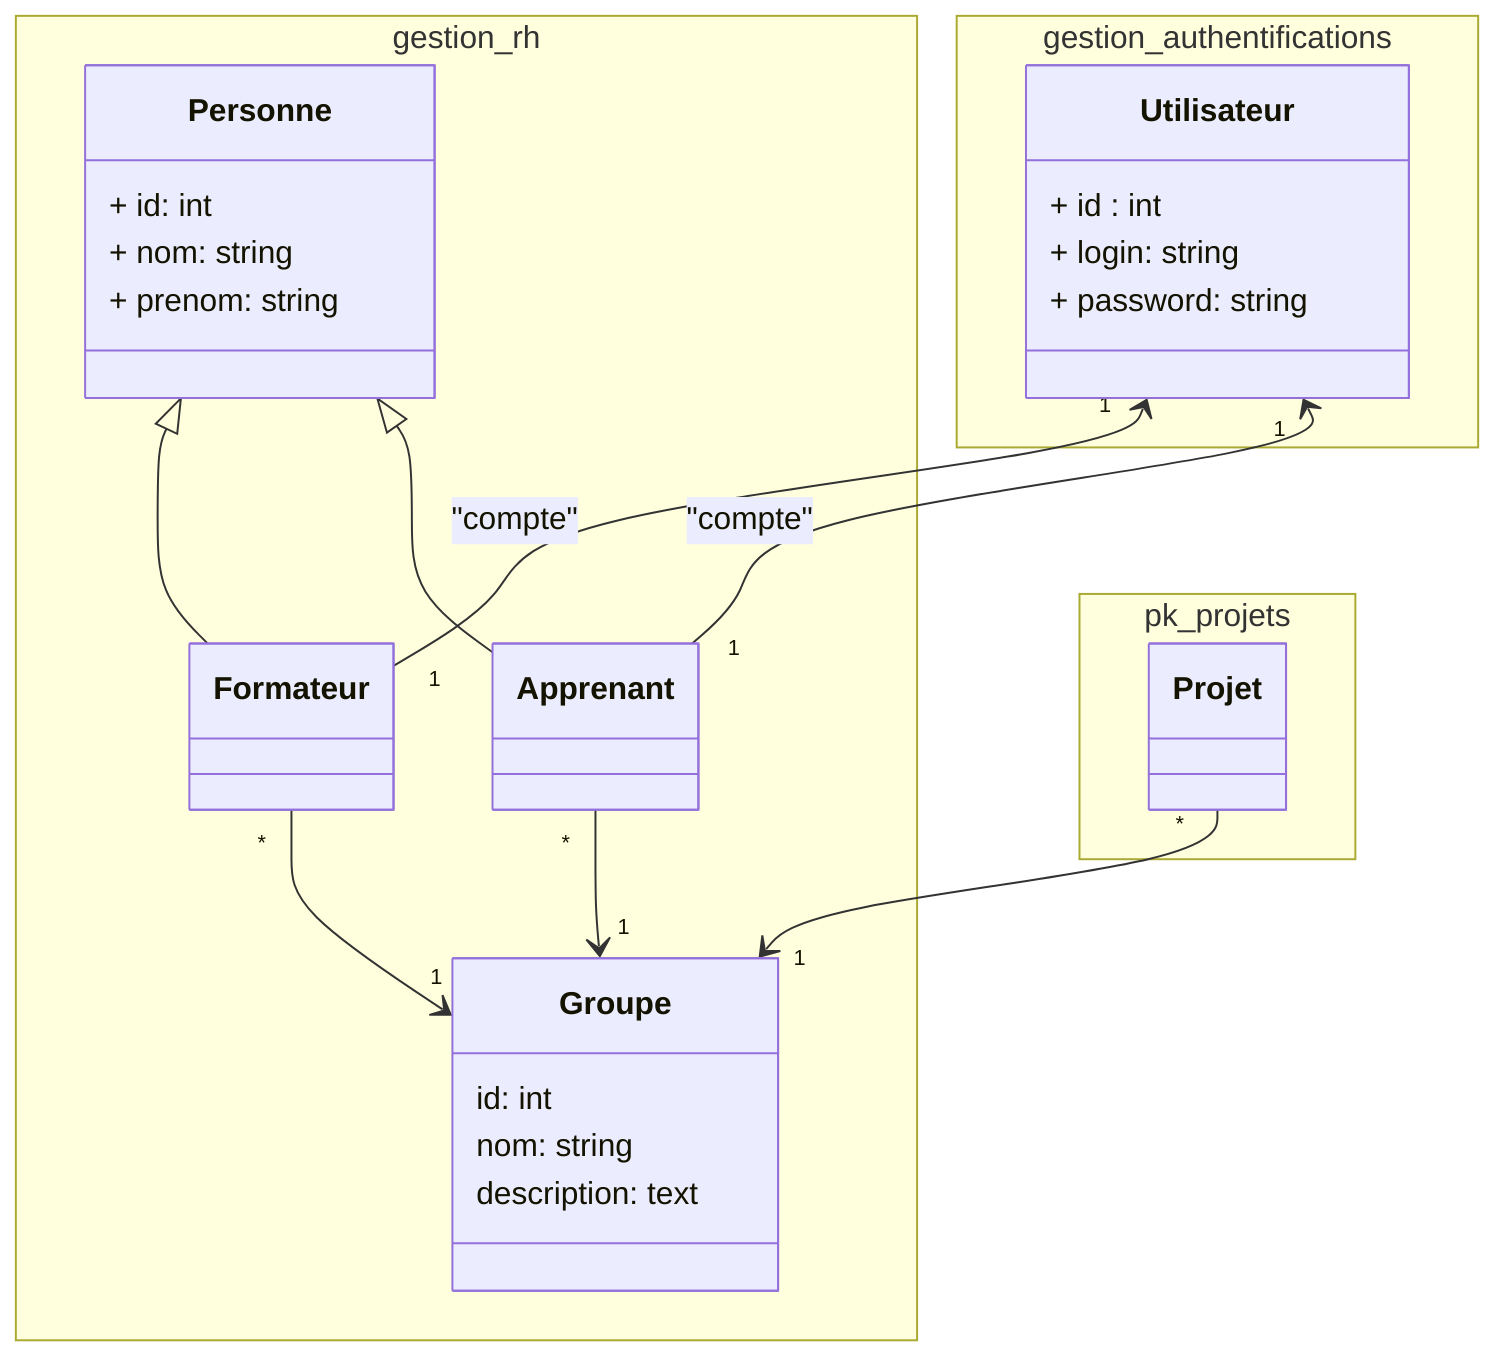classDiagram

namespace gestion_rh{

class Personne {
    + id: int 
    + nom: string 
    + prenom: string 

    %% + type : string : Voue ne pouvez pas ajouter le champs type ici, il doit être ajouter dans la base de données 
    %% Le change type est sumbolisé dans le diagramme de classe par la notion d'héritage
}
class Formateur 
class Apprenant

class  Groupe {
    id: int
    nom: string
    description: text
}


}

namespace pk_projets {
  class Projet

}



namespace gestion_authentifications {

class Utilisateur {
    + id : int
    + login: string 
    + password: string 
}
}

Personne <|-- Formateur
Personne <|-- Apprenant 
Utilisateur "1" <-- "1" Formateur : "compte"
Utilisateur "1" <-- "1" Apprenant : "compte"

Apprenant  "*" --> "1"  Groupe 

Projet "*" --> "1" Groupe
Formateur "*" --> "1" Groupe